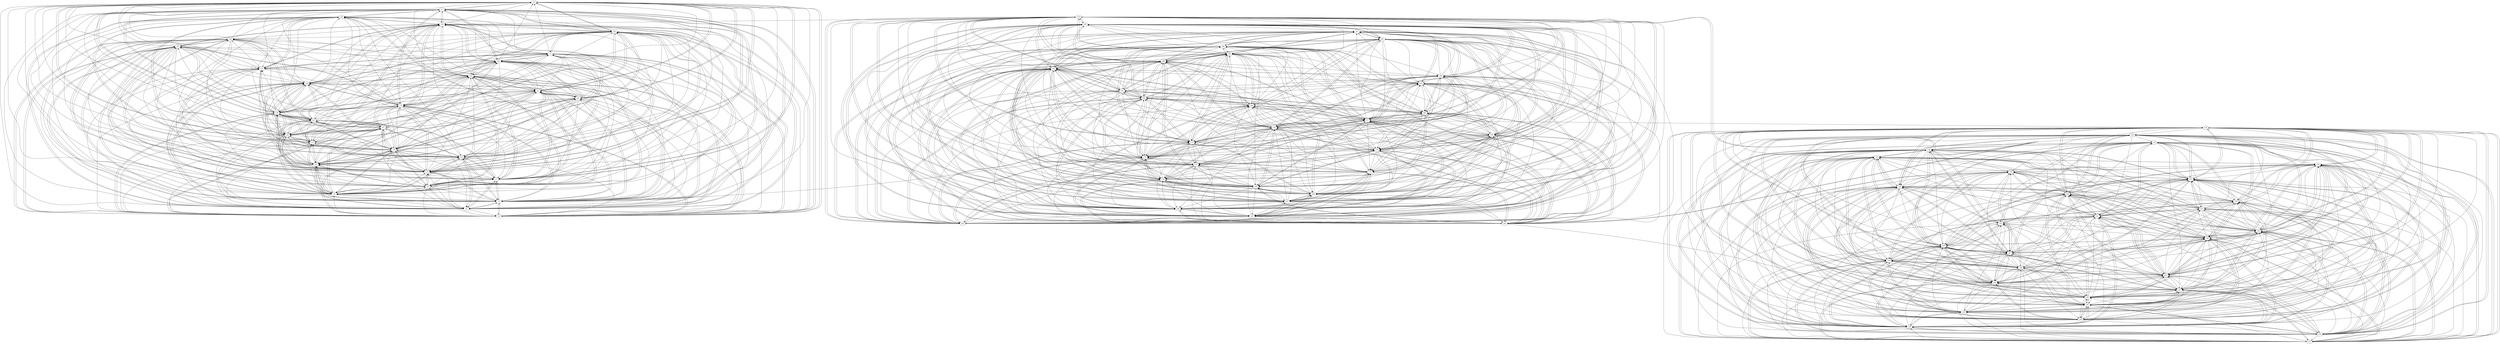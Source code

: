 digraph buchi_test132 {
    v0 [name="v0", player=1, priority=1];
    v1 [name="v1", player=1, priority=1];
    v2 [name="v2", player=0, priority=1];
    v3 [name="v3", player=1, priority=1];
    v4 [name="v4", player=1, priority=0];
    v5 [name="v5", player=0, priority=0];
    v6 [name="v6", player=1, priority=0];
    v7 [name="v7", player=0, priority=1];
    v8 [name="v8", player=1, priority=1];
    v9 [name="v9", player=0, priority=0];
    v10 [name="v10", player=0, priority=1];
    v11 [name="v11", player=0, priority=1];
    v12 [name="v12", player=1, priority=0];
    v13 [name="v13", player=0, priority=0];
    v14 [name="v14", player=1, priority=0];
    v15 [name="v15", player=0, priority=0];
    v16 [name="v16", player=0, priority=0];
    v17 [name="v17", player=0, priority=0];
    v18 [name="v18", player=1, priority=1];
    v19 [name="v19", player=0, priority=0];
    v20 [name="v20", player=1, priority=0];
    v21 [name="v21", player=0, priority=0];
    v22 [name="v22", player=0, priority=1];
    v23 [name="v23", player=0, priority=1];
    v24 [name="v24", player=1, priority=0];
    v25 [name="v25", player=1, priority=1];
    v26 [name="v26", player=1, priority=0];
    v27 [name="v27", player=1, priority=1];
    v28 [name="v28", player=0, priority=1];
    v29 [name="v29", player=1, priority=1];
    v30 [name="v30", player=1, priority=0];
    v31 [name="v31", player=0, priority=1];
    v32 [name="v32", player=0, priority=0];
    v33 [name="v33", player=0, priority=1];
    v34 [name="v34", player=0, priority=1];
    v35 [name="v35", player=0, priority=0];
    v36 [name="v36", player=1, priority=1];
    v37 [name="v37", player=0, priority=1];
    v38 [name="v38", player=0, priority=1];
    v39 [name="v39", player=0, priority=0];
    v40 [name="v40", player=1, priority=1];
    v41 [name="v41", player=1, priority=1];
    v42 [name="v42", player=1, priority=0];
    v43 [name="v43", player=1, priority=1];
    v44 [name="v44", player=1, priority=0];
    v45 [name="v45", player=1, priority=1];
    v46 [name="v46", player=0, priority=0];
    v47 [name="v47", player=1, priority=1];
    v48 [name="v48", player=0, priority=1];
    v49 [name="v49", player=1, priority=1];
    v50 [name="v50", player=0, priority=1];
    v51 [name="v51", player=0, priority=0];
    v52 [name="v52", player=1, priority=1];
    v53 [name="v53", player=1, priority=0];
    v54 [name="v54", player=1, priority=0];
    v55 [name="v55", player=0, priority=0];
    v56 [name="v56", player=1, priority=1];
    v57 [name="v57", player=0, priority=0];
    v58 [name="v58", player=1, priority=1];
    v59 [name="v59", player=0, priority=0];
    v60 [name="v60", player=0, priority=1];
    v61 [name="v61", player=1, priority=0];
    v62 [name="v62", player=0, priority=0];
    v63 [name="v63", player=1, priority=1];
    v64 [name="v64", player=1, priority=0];
    v65 [name="v65", player=1, priority=0];
    v66 [name="v66", player=0, priority=1];
    v67 [name="v67", player=1, priority=1];
    v68 [name="v68", player=1, priority=1];
    v69 [name="v69", player=1, priority=0];
    v70 [name="v70", player=1, priority=1];
    v71 [name="v71", player=1, priority=0];
    v72 [name="v72", player=1, priority=1];
    v73 [name="v73", player=1, priority=1];
    v74 [name="v74", player=1, priority=0];
    v75 [name="v75", player=0, priority=1];
    v76 [name="v76", player=1, priority=0];
    v77 [name="v77", player=1, priority=0];
    v78 [name="v78", player=1, priority=1];
    v79 [name="v79", player=1, priority=1];
    v80 [name="v80", player=0, priority=0];
    v81 [name="v81", player=0, priority=1];
    v82 [name="v82", player=0, priority=0];
    v83 [name="v83", player=0, priority=0];
    v84 [name="v84", player=1, priority=1];
    v85 [name="v85", player=0, priority=1];
    v86 [name="v86", player=0, priority=1];
    v87 [name="v87", player=0, priority=1];
    v88 [name="v88", player=0, priority=0];
    v89 [name="v89", player=1, priority=0];
    v26 -> v21;
    v86 -> v72;
    v78 -> v68;
    v70 -> v64;
    v89 -> v77;
    v8 -> v9;
    v48 -> v45;
    v0 -> v5;
    v40 -> v41;
    v19 -> v18;
    v11 -> v14;
    v33 -> v38;
    v73 -> v74;
    v44 -> v47;
    v22 -> v28;
    v74 -> v75;
    v66 -> v71;
    v36 -> v48;
    v15 -> v25;
    v7 -> v21;
    v47 -> v57;
    v77 -> v85;
    v62 -> v78;
    v22 -> v5;
    v14 -> v1;
    v85 -> v61;
    v32 -> v55;
    v3 -> v28;
    v47 -> v34;
    v66 -> v84;
    v26 -> v11;
    v18 -> v7;
    v59 -> v45;
    v65 -> v88;
    v48 -> v35;
    v21 -> v18;
    v11 -> v4;
    v81 -> v68;
    v25 -> v24;
    v44 -> v37;
    v51 -> v45;
    v3 -> v5;
    v22 -> v18;
    v74 -> v65;
    v66 -> v61;
    v36 -> v38;
    v88 -> v85;
    v77 -> v75;
    v50 -> v58;
    v61 -> v67;
    v40 -> v44;
    v25 -> v1;
    v39 -> v48;
    v2 -> v17;
    v35 -> v50;
    v88 -> v62;
    v26 -> v1;
    v5 -> v27;
    v65 -> v78;
    v29 -> v12;
    v69 -> v84;
    v61 -> v80;
    v54 -> v41;
    v25 -> v14;
    v51 -> v35;
    v43 -> v31;
    v84 -> v69;
    v22 -> v8;
    v14 -> v4;
    v87 -> v74;
    v32 -> v58;
    v17 -> v15;
    v76 -> v64;
    v9 -> v11;
    v28 -> v24;
    v68 -> v60;
    v6 -> v5;
    v29 -> v25;
    v42 -> v44;
    v69 -> v61;
    v39 -> v38;
    v31 -> v34;
    v10 -> v11;
    v2 -> v7;
    v83 -> v81;
    v13 -> v22;
    v32 -> v35;
    v72 -> v71;
    v51 -> v48;
    v43 -> v44;
    v84 -> v82;
    v35 -> v40;
    v28 -> v1;
    v65 -> v68;
    v38 -> v51;
    v17 -> v28;
    v76 -> v77;
    v9 -> v24;
    v68 -> v73;
    v29 -> v2;
    v30 -> v46;
    v42 -> v57;
    v54 -> v31;
    v60 -> v74;
    v39 -> v51;
    v31 -> v47;
    v24 -> v8;
    v1 -> v24;
    v87 -> v64;
    v58 -> v42;
    v50 -> v38;
    v20 -> v15;
    v30 -> v59;
    v83 -> v71;
    v54 -> v44;
    v60 -> v87;
    v13 -> v12;
    v24 -> v21;
    v43 -> v34;
    v35 -> v30;
    v87 -> v77;
    v5 -> v7;
    v86 -> v81;
    v57 -> v54;
    v9 -> v14;
    v89 -> v86;
    v68 -> v63;
    v19 -> v27;
    v79 -> v78;
    v50 -> v51;
    v63 -> v70;
    v42 -> v47;
    v20 -> v28;
    v60 -> v64;
    v39 -> v41;
    v31 -> v37;
    v75 -> v80;
    v34 -> v48;
    v72 -> v74;
    v45 -> v57;
    v64 -> v70;
    v37 -> v53;
    v57 -> v31;
    v28 -> v4;
    v46 -> v58;
    v70 -> v86;
    v82 -> v60;
    v0 -> v27;
    v12 -> v1;
    v63 -> v83;
    v23 -> v10;
    v83 -> v61;
    v60 -> v77;
    v13 -> v2;
    v24 -> v11;
    v16 -> v7;
    v56 -> v43;
    v46 -> v35;
    v38 -> v31;
    v78 -> v67;
    v49 -> v40;
    v27 -> v21;
    v79 -> v68;
    v11 -> v13;
    v71 -> v64;
    v82 -> v73;
    v12 -> v14;
    v52 -> v50;
    v44 -> v46;
    v75 -> v70;
    v34 -> v38;
    v53 -> v51;
    v45 -> v47;
    v85 -> v83;
    v67 -> v71;
    v86 -> v84;
    v18 -> v29;
    v78 -> v80;
    v70 -> v76;
    v48 -> v57;
    v0 -> v17;
    v63 -> v73;
    v41 -> v54;
    v60 -> v67;
    v33 -> v50;
    v44 -> v59;
    v56 -> v33;
    v15 -> v1;
    v74 -> v87;
    v66 -> v83;
    v26 -> v10;
    v86 -> v61;
    v67 -> v84;
    v19 -> v7;
    v41 -> v31;
    v12 -> v4;
    v25 -> v23;
    v52 -> v40;
    v4 -> v0;
    v44 -> v36;
    v22 -> v17;
    v74 -> v64;
    v66 -> v60;
    v85 -> v73;
    v37 -> v33;
    v67 -> v61;
    v59 -> v57;
    v78 -> v70;
    v48 -> v47;
    v0 -> v7;
    v40 -> v43;
    v11 -> v16;
    v41 -> v44;
    v81 -> v80;
    v33 -> v40;
    v44 -> v49;
    v66 -> v73;
    v26 -> v0;
    v36 -> v50;
    v7 -> v23;
    v47 -> v59;
    v77 -> v87;
    v40 -> v56;
    v25 -> v13;
    v62 -> v80;
    v14 -> v3;
    v73 -> v89;
    v32 -> v57;
    v15 -> v4;
    v7 -> v0;
    v59 -> v47;
    v79 -> v25;
    v77 -> v64;
    v29 -> v24;
    v48 -> v37;
    v80 -> v69;
    v2 -> v6;
    v81 -> v70;
    v33 -> v30;
    v25 -> v26;
    v32 -> v34;
    v3 -> v7;
    v84 -> v81;
    v22 -> v20;
    v14 -> v16;
    v87 -> v86;
    v17 -> v27;
    v36 -> v40;
    v55 -> v53;
    v29 -> v1;
    v88 -> v87;
    v69 -> v73;
    v80 -> v82;
    v39 -> v50;
    v31 -> v46;
    v10 -> v23;
    v2 -> v19;
    v62 -> v70;
    v32 -> v47;
    v72 -> v83;
    v43 -> v56;
    v35 -> v52;
    v88 -> v64;
    v5 -> v29;
    v65 -> v80;
    v76 -> v89;
    v21 -> v10;
    v10 -> v0;
    v69 -> v86;
    v81 -> v60;
    v25 -> v16;
    v24 -> v20;
    v43 -> v33;
    v14 -> v6;
    v87 -> v76;
    v57 -> v53;
    v36 -> v30;
    v9 -> v13;
    v76 -> v66;
    v28 -> v26;
    v88 -> v77;
    v6 -> v7;
    v77 -> v67;
    v42 -> v46;
    v21 -> v23;
    v80 -> v72;
    v31 -> v36;
    v10 -> v13;
    v2 -> v9;
    v75 -> v79;
    v54 -> v56;
    v64 -> v69;
    v16 -> v29;
    v28 -> v3;
    v87 -> v89;
    v5 -> v19;
    v46 -> v57;
    v38 -> v53;
    v58 -> v31;
    v76 -> v79;
    v68 -> v75;
    v29 -> v4;
    v71 -> v86;
    v83 -> v60;
    v54 -> v33;
    v60 -> v76;
    v31 -> v49;
    v24 -> v10;
    v87 -> v66;
    v46 -> v34;
    v64 -> v82;
    v49 -> v39;
    v28 -> v16;
    v79 -> v67;
    v42 -> v36;
    v1 -> v3;
    v13 -> v14;
    v53 -> v50;
    v72 -> v63;
    v45 -> v46;
    v24 -> v23;
    v56 -> v55;
    v35 -> v32;
    v5 -> v9;
    v46 -> v47;
    v65 -> v60;
    v86 -> v83;
    v9 -> v16;
    v49 -> v52;
    v68 -> v65;
    v8 -> v20;
    v19 -> v29;
    v79 -> v80;
    v63 -> v72;
    v42 -> v49;
    v60 -> v66;
    v12 -> v26;
    v31 -> v39;
    v24 -> v0;
    v75 -> v82;
    v1 -> v16;
    v34 -> v50;
    v74 -> v86;
    v64 -> v72;
    v57 -> v33;
    v67 -> v83;
    v27 -> v10;
    v50 -> v30;
    v20 -> v7;
    v30 -> v51;
    v71 -> v89;
    v83 -> v63;
    v60 -> v79;
    v45 -> v36;
    v16 -> v9;
    v56 -> v45;
    v26 -> v22;
    v86 -> v73;
    v38 -> v33;
    v78 -> v69;
    v70 -> v65;
    v8 -> v10;
    v27 -> v23;
    v0 -> v6;
    v11 -> v15;
    v63 -> v62;
    v82 -> v75;
    v41 -> v43;
    v4 -> v12;
    v44 -> v48;
    v22 -> v29;
    v34 -> v40;
    v74 -> v76;
    v45 -> v49;
    v56 -> v58;
    v15 -> v26;
    v67 -> v73;
    v48 -> v59;
    v40 -> v55;
    v63 -> v75;
    v41 -> v56;
    v73 -> v88;
    v85 -> v62;
    v66 -> v85;
    v18 -> v8;
    v8 -> v0;
    v27 -> v13;
    v19 -> v9;
    v79 -> v60;
    v11 -> v5;
    v52 -> v42;
    v4 -> v2;
    v3 -> v6;
    v22 -> v19;
    v14 -> v15;
    v74 -> v66;
    v85 -> v75;
    v7 -> v12;
    v47 -> v48;
    v88 -> v86;
    v18 -> v21;
    v70 -> v68;
    v77 -> v76;
    v48 -> v49;
    v40 -> v45;
    v80 -> v81;
    v10 -> v22;
    v81 -> v82;
    v33 -> v42;
    v44 -> v51;
    v51 -> v59;
    v3 -> v19;
    v43 -> v55;
    v14 -> v28;
    v74 -> v79;
    v26 -> v2;
    v59 -> v36;
    v36 -> v52;
    v76 -> v88;
    v29 -> v13;
    v77 -> v89;
    v40 -> v58;
    v52 -> v32;
    v25 -> v15;
    v62 -> v82;
    v22 -> v9;
    v85 -> v65;
    v32 -> v59;
    v55 -> v42;
    v7 -> v2;
    v47 -> v38;
    v88 -> v76;
    v18 -> v11;
    v59 -> v49;
    v21 -> v22;
    v80 -> v71;
    v10 -> v12;
    v81 -> v72;
    v73 -> v68;
    v25 -> v28;
    v32 -> v36;
    v51 -> v49;
    v3 -> v9;
    v84 -> v83;
    v35 -> v41;
    v14 -> v18;
    v17 -> v29;
    v36 -> v42;
    v76 -> v78;
    v29 -> v3;
    v47 -> v51;
    v88 -> v89;
    v6 -> v19;
    v77 -> v79;
    v80 -> v84;
    v39 -> v52;
    v31 -> v48;
    v32 -> v49;
    v72 -> v85;
    v43 -> v58;
    v17 -> v6;
    v55 -> v32;
    v28 -> v15;
    v88 -> v66;
    v58 -> v43;
    v68 -> v87;
    v29 -> v16;
    v80 -> v61;
    v54 -> v45;
    v60 -> v88;
    v84 -> v73;
    v16 -> v18;
    v5 -> v8;
    v17 -> v19;
    v36 -> v32;
    v49 -> v51;
    v77 -> v33;
    v6 -> v9;
    v58 -> v56;
    v69 -> v65;
    v42 -> v48;
    v12 -> v25;
    v31 -> v38;
    v2 -> v11;
    v75 -> v81;
    v1 -> v15;
    v64 -> v71;
    v35 -> v44;
    v28 -> v5;
    v5 -> v21;
    v46 -> v59;
    v58 -> v33;
    v68 -> v77;
    v21 -> v2;
    v30 -> v50;
    v71 -> v88;
    v63 -> v84;
    v54 -> v35;
    v60 -> v78;
    v13 -> v3;
    v24 -> v12;
    v84 -> v63;
    v16 -> v8;
    v1 -> v28;
    v87 -> v68;
    v46 -> v36;
    v38 -> v32;
    v17 -> v9;
    v9 -> v5;
    v49 -> v41;
    v28 -> v18;
    v27 -> v22;
    v79 -> v69;
    v71 -> v65;
    v12 -> v15;
    v4 -> v11;
    v1 -> v5;
    v34 -> v39;
    v13 -> v16;
    v72 -> v65;
    v24 -> v25;
    v37 -> v44;
    v16 -> v21;
    v56 -> v57;
    v5 -> v11;
    v38 -> v45;
    v49 -> v54;
    v11 -> v27;
    v30 -> v40;
    v82 -> v87;
    v41 -> v55;
    v33 -> v51;
    v4 -> v24;
    v56 -> v34;
    v1 -> v18;
    v34 -> v52;
    v74 -> v88;
    v86 -> v62;
    v37 -> v57;
    v57 -> v35;
    v89 -> v67;
    v67 -> v85;
    v27 -> v12;
    v19 -> v8;
    v50 -> v32;
    v12 -> v5;
    v4 -> v1;
    v63 -> v87;
    v23 -> v14;
    v83 -> v65;
    v75 -> v61;
    v53 -> v42;
    v45 -> v38;
    v85 -> v74;
    v26 -> v24;
    v67 -> v62;
    v46 -> v39;
    v59 -> v58;
    v86 -> v75;
    v38 -> v35;
    v78 -> v71;
    v70 -> v67;
    v89 -> v80;
    v27 -> v25;
    v0 -> v8;
    v79 -> v72;
    v11 -> v17;
    v33 -> v41;
    v52 -> v54;
    v34 -> v42;
    v66 -> v74;
    v85 -> v87;
    v37 -> v47;
    v7 -> v24;
    v77 -> v88;
    v40 -> v57;
    v41 -> v58;
    v33 -> v54;
    v53 -> v32;
    v56 -> v37;
    v15 -> v5;
    v7 -> v1;
    v26 -> v14;
    v8 -> v2;
    v48 -> v38;
    v40 -> v34;
    v19 -> v11;
    v41 -> v35;
    v33 -> v31;
    v73 -> v67;
    v25 -> v27;
    v44 -> v40;
    v3 -> v8;
    v22 -> v21;
    v14 -> v17;
    v74 -> v68;
    v66 -> v64;
    v85 -> v77;
    v15 -> v18;
    v55 -> v54;
    v47 -> v50;
    v67 -> v65;
    v18 -> v23;
    v69 -> v74;
    v25 -> v4;
    v10 -> v24;
    v2 -> v20;
    v62 -> v71;
    v81 -> v84;
    v73 -> v80;
    v3 -> v21;
    v35 -> v53;
    v55 -> v31;
    v66 -> v77;
    v59 -> v38;
    v89 -> v60;
    v36 -> v54;
    v68 -> v86;
    v10 -> v1;
    v69 -> v87;
    v25 -> v17;
    v44 -> v30;
    v51 -> v38;
    v22 -> v11;
    v14 -> v7;
    v7 -> v4;
    v47 -> v40;
    v6 -> v8;
    v69 -> v64;
    v2 -> v10;
    v62 -> v61;
    v54 -> v57;
    v13 -> v25;
    v32 -> v38;
    v3 -> v11;
    v84 -> v85;
    v35 -> v43;
    v5 -> v20;
    v65 -> v71;
    v36 -> v44;
    v9 -> v27;
    v68 -> v76;
    v29 -> v5;
    v21 -> v1;
    v6 -> v21;
    v69 -> v77;
    v39 -> v54;
    v87 -> v67;
    v32 -> v51;
    v64 -> v83;
    v17 -> v8;
    v35 -> v56;
    v50 -> v41;
    v68 -> v89;
    v42 -> v37;
    v21 -> v14;
    v80 -> v63;
    v10 -> v4;
    v2 -> v0;
    v54 -> v47;
    v51 -> v41;
    v43 -> v37;
    v84 -> v75;
    v35 -> v33;
    v5 -> v10;
    v65 -> v61;
    v38 -> v44;
    v17 -> v21;
    v76 -> v70;
    v9 -> v17;
    v6 -> v11;
    v79 -> v81;
    v30 -> v39;
    v82 -> v86;
    v39 -> v44;
    v4 -> v23;
    v24 -> v1;
    v75 -> v83;
    v72 -> v77;
    v64 -> v73;
    v57 -> v34;
    v50 -> v31;
    v68 -> v79;
    v63 -> v86;
    v54 -> v37;
    v53 -> v41;
    v24 -> v14;
    v84 -> v65;
    v87 -> v70;
    v64 -> v86;
    v38 -> v34;
    v17 -> v11;
    v57 -> v47;
    v76 -> v60;
    v27 -> v24;
    v79 -> v71;
    v71 -> v67;
    v39 -> v34;
    v12 -> v17;
    v4 -> v13;
    v23 -> v26;
    v75 -> v73;
    v1 -> v7;
    v13 -> v18;
    v53 -> v54;
    v45 -> v50;
    v37 -> v46;
    v56 -> v59;
    v15 -> v27;
    v86 -> v87;
    v78 -> v83;
    v49 -> v56;
    v0 -> v20;
    v79 -> v84;
    v11 -> v29;
    v30 -> v42;
    v63 -> v76;
    v23 -> v3;
    v82 -> v89;
    v41 -> v57;
    v60 -> v70;
    v53 -> v31;
    v4 -> v26;
    v24 -> v4;
    v64 -> v40;
    v16 -> v0;
    v56 -> v36;
    v34 -> v54;
    v78 -> v60;
    v49 -> v33;
    v89 -> v69;
    v8 -> v1;
    v67 -> v87;
    v27 -> v14;
    v11 -> v6;
    v42 -> v30;
    v82 -> v66;
    v20 -> v11;
    v12 -> v7;
    v4 -> v3;
    v44 -> v39;
    v23 -> v16;
    v75 -> v63;
    v34 -> v31;
    v74 -> v67;
    v45 -> v40;
    v85 -> v76;
    v56 -> v49;
    v67 -> v64;
    v86 -> v77;
    v18 -> v22;
    v78 -> v73;
    v70 -> v69;
    v8 -> v14;
    v40 -> v46;
    v11 -> v19;
    v30 -> v32;
    v71 -> v70;
    v63 -> v66;
    v41 -> v47;
    v33 -> v43;
    v52 -> v56;
    v34 -> v44;
    v26 -> v3;
    v37 -> v49;
    v7 -> v26;
    v67 -> v77;
    v27 -> v4;
    v19 -> v0;
    v0 -> v23;
    v40 -> v59;
    v62 -> v83;
    v22 -> v10;
    v33 -> v56;
    v53 -> v34;
    v45 -> v30;
    v85 -> v66;
    v15 -> v7;
    v66 -> v89;
    v26 -> v16;
    v18 -> v12;
    v59 -> v50;
    v78 -> v63;
    v89 -> v72;
    v48 -> v40;
    v40 -> v36;
    v11 -> v9;
    v62 -> v60;
    v41 -> v37;
    v81 -> v73;
    v52 -> v46;
    v25 -> v29;
    v3 -> v10;
    v14 -> v19;
    v74 -> v70;
    v85 -> v79;
    v36 -> v43;
    v77 -> v80;
    v69 -> v76;
    v40 -> v49;
    v80 -> v85;
    v25 -> v6;
    v10 -> v26;
    v2 -> v22;
    v62 -> v73;
    v81 -> v86;
    v73 -> v82;
    v3 -> v23;
    v43 -> v59;
    v35 -> v55;
    v55 -> v33;
    v88 -> v67;
    v26 -> v6;
    v18 -> v2;
    v65 -> v83;
    v21 -> v13;
    v10 -> v3;
    v25 -> v19;
    v3 -> v0;
    v14 -> v9;
    v74 -> v60;
    v87 -> v79;
    v17 -> v20;
    v76 -> v69;
    v28 -> v29;
    v47 -> v42;
    v6 -> v10;
    v58 -> v57;
    v77 -> v70;
    v50 -> v53;
    v69 -> v66;
    v21 -> v26;
    v61 -> v62;
    v39 -> v43;
    v2 -> v12;
    v62 -> v63;
    v54 -> v59;
    v73 -> v72;
    v51 -> v53;
    v43 -> v49;
    v84 -> v87;
    v35 -> v45;
    v28 -> v6;
    v5 -> v22;
    v65 -> v73;
    v76 -> v82;
    v68 -> v78;
    v29 -> v7;
    v69 -> v79;
    v39 -> v56;
    v84 -> v64;
    v1 -> v29;
    v87 -> v69;
    v72 -> v89;
    v17 -> v10;
    v35 -> v58;
    v9 -> v6;
    v28 -> v19;
    v47 -> v32;
    v88 -> v70;
    v65 -> v86;
    v58 -> v47;
    v77 -> v60;
    v42 -> v39;
    v21 -> v16;
    v80 -> v65;
    v39 -> v33;
    v10 -> v6;
    v23 -> v25;
    v83 -> v76;
    v75 -> v72;
    v72 -> v66;
    v16 -> v22;
    v5 -> v12;
    v46 -> v50;
    v65 -> v63;
    v38 -> v46;
    v57 -> v59;
    v76 -> v72;
    v9 -> v19;
    v49 -> v55;
    v6 -> v13;
    v30 -> v41;
    v50 -> v56;
    v82 -> v88;
    v60 -> v69;
    v4 -> v25;
    v24 -> v3;
    v83 -> v89;
    v37 -> v58;
    v57 -> v36;
    v49 -> v32;
    v28 -> v9;
    v67 -> v86;
    v5 -> v25;
    v38 -> v59;
    v58 -> v37;
    v50 -> v33;
    v20 -> v10;
    v30 -> v54;
    v63 -> v88;
    v23 -> v15;
    v45 -> v39;
    v24 -> v16;
    v16 -> v12;
    v56 -> v48;
    v5 -> v2;
    v86 -> v76;
    v49 -> v45;
    v8 -> v13;
    v27 -> v26;
    v19 -> v22;
    v79 -> v73;
    v11 -> v18;
    v71 -> v69;
    v82 -> v78;
    v41 -> v46;
    v20 -> v23;
    v23 -> v28;
    v1 -> v9;
    v53 -> v56;
    v64 -> v65;
    v15 -> v29;
    v7 -> v25;
    v67 -> v76;
    v27 -> v3;
    v38 -> v49;
    v78 -> v85;
    v8 -> v26;
    v0 -> v22;
    v20 -> v0;
    v30 -> v44;
    v71 -> v82;
    v63 -> v78;
    v33 -> v55;
    v53 -> v33;
    v4 -> v28;
    v56 -> v38;
    v66 -> v88;
    v46 -> v30;
    v86 -> v66;
    v78 -> v62;
    v57 -> v39;
    v49 -> v35;
    v89 -> v71;
    v8 -> v3;
    v67 -> v89;
    v19 -> v12;
    v79 -> v63;
    v11 -> v8;
    v82 -> v68;
    v41 -> v36;
    v20 -> v13;
    v12 -> v9;
    v4 -> v5;
    v23 -> v18;
    v34 -> v33;
    v74 -> v69;
    v66 -> v65;
    v45 -> v42;
    v37 -> v38;
    v15 -> v19;
    v67 -> v66;
    v86 -> v79;
    v18 -> v24;
    v78 -> v75;
    v89 -> v84;
    v0 -> v12;
    v40 -> v48;
    v19 -> v25;
    v11 -> v21;
    v62 -> v72;
    v81 -> v85;
    v33 -> v45;
    v3 -> v22;
    v74 -> v82;
    v66 -> v78;
    v26 -> v5;
    v18 -> v1;
    v59 -> v39;
    v89 -> v61;
    v19 -> v2;
    v69 -> v88;
    v25 -> v18;
    v44 -> v31;
    v14 -> v8;
    v45 -> v32;
    v15 -> v9;
    v55 -> v45;
    v7 -> v5;
    v47 -> v41;
    v88 -> v79;
    v18 -> v14;
    v70 -> v61;
    v77 -> v69;
    v48 -> v42;
    v21 -> v25;
    v0 -> v2;
    v80 -> v74;
    v10 -> v15;
    v41 -> v39;
    v54 -> v58;
    v33 -> v35;
    v73 -> v71;
    v51 -> v52;
    v3 -> v12;
    v43 -> v48;
    v22 -> v25;
    v84 -> v86;
    v14 -> v21;
    v74 -> v72;
    v66 -> v68;
    v36 -> v45;
    v55 -> v58;
    v47 -> v54;
    v77 -> v82;
    v69 -> v78;
    v61 -> v74;
    v40 -> v51;
    v25 -> v8;
    v39 -> v55;
    v10 -> v28;
    v2 -> v24;
    v62 -> v75;
    v22 -> v2;
    v73 -> v84;
    v32 -> v52;
    v72 -> v88;
    v3 -> v25;
    v35 -> v57;
    v55 -> v35;
    v47 -> v31;
    v88 -> v69;
    v36 -> v58;
    v48 -> v32;
    v21 -> v15;
    v10 -> v5;
    v61 -> v87;
    v54 -> v48;
    v73 -> v61;
    v51 -> v42;
    v43 -> v38;
    v14 -> v11;
    v87 -> v81;
    v65 -> v62;
    v17 -> v22;
    v36 -> v35;
    v9 -> v18;
    v55 -> v48;
    v68 -> v67;
    v76 -> v71;
    v47 -> v44;
    v88 -> v82;
    v58 -> v59;
    v77 -> v72;
    v50 -> v55;
    v69 -> v68;
    v21 -> v28;
    v80 -> v77;
    v39 -> v45;
    v10 -> v18;
    v2 -> v14;
    v62 -> v65;
    v75 -> v84;
    v13 -> v29;
    v32 -> v42;
    v51 -> v55;
    v64 -> v74;
    v43 -> v51;
    v28 -> v8;
    v5 -> v24;
    v65 -> v75;
    v38 -> v58;
    v58 -> v36;
    v76 -> v84;
    v29 -> v9;
    v54 -> v38;
    v31 -> v54;
    v51 -> v32;
    v87 -> v71;
    v5 -> v1;
    v64 -> v87;
    v17 -> v12;
    v57 -> v48;
    v76 -> v61;
    v6 -> v2;
    v58 -> v49;
    v42 -> v41;
    v20 -> v22;
    v12 -> v18;
    v83 -> v78;
    v75 -> v74;
    v1 -> v8;
    v16 -> v24;
    v35 -> v37;
    v87 -> v84;
    v46 -> v52;
    v86 -> v88;
    v38 -> v48;
    v9 -> v21;
    v49 -> v57;
    v68 -> v70;
    v8 -> v25;
    v73 -> v5;
    v30 -> v43;
    v63 -> v77;
    v42 -> v54;
    v60 -> v71;
    v31 -> v44;
    v4 -> v27;
    v75 -> v87;
    v1 -> v21;
    v87 -> v61;
    v64 -> v77;
    v57 -> v38;
    v27 -> v15;
    v79 -> v62;
    v58 -> v39;
    v50 -> v35;
    v42 -> v31;
    v20 -> v12;
    v12 -> v8;
    v30 -> v56;
    v83 -> v68;
    v75 -> v64;
    v60 -> v84;
    v34 -> v32;
    v45 -> v41;
    v24 -> v18;
    v56 -> v50;
    v26 -> v27;
    v5 -> v4;
    v46 -> v42;
    v78 -> v74;
    v57 -> v51;
    v49 -> v47;
    v89 -> v83;
    v8 -> v15;
    v19 -> v24;
    v79 -> v75;
    v11 -> v20;
    v63 -> v67;
    v82 -> v80;
    v60 -> v61;
    v75 -> v77;
    v34 -> v45;
    v53 -> v58;
    v45 -> v54;
    v37 -> v50;
    v67 -> v78;
    v27 -> v5;
    v78 -> v87;
    v70 -> v83;
    v20 -> v2;
    v52 -> v34;
    v71 -> v84;
    v63 -> v80;
    v33 -> v57;
    v53 -> v35;
    v16 -> v4;
    v56 -> v40;
    v15 -> v8;
    v46 -> v32;
    v18 -> v13;
    v59 -> v51;
    v78 -> v64;
    v86 -> v68;
    v70 -> v60;
    v49 -> v37;
    v8 -> v5;
    v0 -> v1;
    v11 -> v10;
    v71 -> v61;
    v41 -> v38;
    v12 -> v11;
    v52 -> v47;
    v4 -> v7;
    v44 -> v43;
    v22 -> v24;
    v14 -> v20;
    v34 -> v35;
    v74 -> v71;
    v66 -> v67;
    v45 -> v44;
    v85 -> v80;
    v37 -> v40;
    v55 -> v57;
    v47 -> v53;
    v67 -> v68;
    v18 -> v26;
    v78 -> v77;
    v70 -> v73;
    v8 -> v18;
    v0 -> v14;
    v11 -> v23;
    v10 -> v27;
    v62 -> v74;
    v41 -> v51;
    v81 -> v87;
    v33 -> v47;
    v73 -> v83;
    v56 -> v30;
    v3 -> v24;
    v74 -> v84;
    v66 -> v80;
    v89 -> v63;
    v36 -> v57;
    v48 -> v31;
    v27 -> v8;
    v19 -> v4;
    v61 -> v86;
    v81 -> v64;
    v73 -> v60;
    v52 -> v37;
    v62 -> v87;
    v14 -> v10;
    v85 -> v70;
    v37 -> v30;
    v36 -> v34;
    v55 -> v47;
    v47 -> v43;
    v88 -> v81;
    v18 -> v16;
    v77 -> v71;
    v48 -> v44;
    v21 -> v27;
    v80 -> v76;
    v10 -> v17;
    v81 -> v77;
    v33 -> v37;
    v32 -> v41;
    v43 -> v50;
    v84 -> v88;
    v66 -> v70;
    v59 -> v31;
    v65 -> v74;
    v76 -> v83;
    v6 -> v24;
    v77 -> v84;
    v61 -> v76;
    v80 -> v89;
    v31 -> v53;
    v51 -> v31;
    v62 -> v77;
    v22 -> v4;
    v55 -> v37;
    v28 -> v20;
    v47 -> v33;
    v59 -> v44;
    v65 -> v87;
    v77 -> v61;
    v21 -> v17;
    v80 -> v66;
    v10 -> v7;
    v2 -> v3;
    v61 -> v89;
    v81 -> v67;
    v54 -> v50;
    v73 -> v63;
    v51 -> v44;
    v87 -> v83;
    v65 -> v64;
    v68 -> v69;
    v88 -> v84;
    v6 -> v14;
    v77 -> v74;
    v50 -> v57;
    v69 -> v70;
    v42 -> v53;
    v39 -> v47;
    v2 -> v16;
    v75 -> v86;
    v87 -> v60;
    v64 -> v76;
    v43 -> v53;
    v17 -> v1;
    v28 -> v10;
    v88 -> v61;
    v21 -> v7;
    v30 -> v55;
    v63 -> v89;
    v83 -> v67;
    v54 -> v40;
    v60 -> v83;
    v31 -> v56;
    v43 -> v30;
    v16 -> v13;
    v87 -> v73;
    v5 -> v3;
    v64 -> v89;
    v17 -> v14;
    v9 -> v10;
    v49 -> v46;
    v6 -> v4;
    v79 -> v74;
    v58 -> v51;
    v42 -> v43;
    v82 -> v79;
    v39 -> v37;
    v23 -> v29;
    v83 -> v80;
    v75 -> v76;
    v1 -> v10;
    v13 -> v21;
    v53 -> v57;
    v72 -> v70;
    v64 -> v66;
    v28 -> v0;
    v38 -> v50;
    v78 -> v86;
    v68 -> v72;
    v8 -> v27;
    v30 -> v45;
    v63 -> v79;
    v23 -> v6;
    v54 -> v30;
    v4 -> v29;
    v75 -> v89;
    v1 -> v23;
    v87 -> v63;
    v34 -> v57;
    v46 -> v31;
    v64 -> v79;
    v57 -> v40;
    v9 -> v0;
    v49 -> v36;
    v19 -> v13;
    v79 -> v64;
    v50 -> v37;
    v42 -> v33;
    v82 -> v69;
    v20 -> v14;
    v4 -> v6;
    v23 -> v19;
    v75 -> v66;
    v1 -> v0;
    v60 -> v86;
    v13 -> v11;
    v72 -> v60;
    v45 -> v43;
    v56 -> v52;
    v26 -> v29;
    v46 -> v44;
    v18 -> v25;
    v86 -> v80;
    v70 -> v72;
    v89 -> v85;
    v8 -> v17;
    v79 -> v77;
    v71 -> v73;
    v41 -> v50;
    v4 -> v19;
    v34 -> v47;
    v74 -> v83;
    v45 -> v56;
    v57 -> v30;
    v89 -> v62;
    v67 -> v80;
    v27 -> v7;
    v78 -> v89;
    v20 -> v4;
    v12 -> v0;
    v52 -> v36;
    v44 -> v32;
    v63 -> v82;
    v23 -> v9;
    v62 -> v86;
    v53 -> v37;
    v45 -> v33;
    v85 -> v69;
    v15 -> v10;
    v7 -> v6;
    v18 -> v15;
    v89 -> v75;
    v48 -> v43;
    v11 -> v12;
    v41 -> v40;
    v81 -> v76;
    v4 -> v9;
    v22 -> v26;
    v34 -> v37;
    v74 -> v73;
    v85 -> v82;
    v37 -> v42;
    v55 -> v59;
    v7 -> v19;
    v77 -> v83;
    v48 -> v56;
    v0 -> v16;
    v2 -> v25;
    v62 -> v76;
    v22 -> v3;
    v81 -> v89;
    v33 -> v49;
    v66 -> v82;
    v29 -> v20;
    v19 -> v6;
    v11 -> v2;
    v61 -> v88;
    v81 -> v66;
    v73 -> v62;
    v44 -> v35;
    v51 -> v43;
    v62 -> v89;
    v22 -> v16;
    v14 -> v12;
    v15 -> v13;
    v55 -> v49;
    v88 -> v83;
    v77 -> v73;
    v48 -> v46;
    v61 -> v65;
    v40 -> v42;
    v10 -> v19;
    v2 -> v15;
    v62 -> v66;
    v81 -> v79;
    v73 -> v75;
    v32 -> v43;
    v51 -> v56;
    v3 -> v16;
    v14 -> v25;
    v88 -> v60;
    v65 -> v76;
    v76 -> v85;
    v29 -> v10;
    v47 -> v58;
    v6 -> v26;
    v54 -> v39;
    v31 -> v55;
    v2 -> v28;
    v84 -> v67;
    v14 -> v2;
    v87 -> v72;
    v64 -> v88;
    v17 -> v13;
    v76 -> v62;
    v88 -> v73;
    v77 -> v63;
    v29 -> v23;
    v80 -> v68;
    v39 -> v36;
    v2 -> v5;
    v54 -> v52;
    v13 -> v20;
    v51 -> v46;
    v43 -> v42;
    v84 -> v80;
    v35 -> v38;
    v87 -> v85;
    v5 -> v15;
    v46 -> v53;
    v65 -> v66;
    v36 -> v39;
    v9 -> v22;
    v49 -> v58;
    v68 -> v71;
    v76 -> v75;
    v79 -> v86;
    v69 -> v72;
    v61 -> v68;
    v39 -> v49;
    v2 -> v18;
    v1 -> v22;
    v87 -> v62;
    v72 -> v82;
    v64 -> v78;
    v28 -> v12;
    v88 -> v63;
    v5 -> v28;
    v65 -> v79;
    v58 -> v40;
    v42 -> v32;
    v21 -> v9;
    v30 -> v57;
    v83 -> v69;
    v75 -> v65;
    v60 -> v85;
    v31 -> v58;
    v24 -> v19;
    v43 -> v32;
    v16 -> v15;
    v84 -> v70;
    v87 -> v75;
    v46 -> v43;
    v38 -> v39;
    v17 -> v16;
    v9 -> v12;
    v49 -> v48;
    v68 -> v61;
    v30 -> v34;
    v71 -> v72;
    v50 -> v49;
    v60 -> v62;
    v12 -> v22;
    v34 -> v46;
    v13 -> v23;
    v53 -> v59;
    v45 -> v55;
    v64 -> v68;
    v16 -> v28;
    v28 -> v2;
    v67 -> v79;
    v38 -> v52;
    v0 -> v25;
    v20 -> v3;
    v30 -> v47;
    v71 -> v85;
    v63 -> v81;
    v33 -> v58;
    v13 -> v0;
    v53 -> v36;
    v24 -> v9;
    v84 -> v60;
    v56 -> v41;
    v16 -> v5;
    v1 -> v25;
    v87 -> v65;
    v34 -> v59;
    v57 -> v42;
    v9 -> v2;
    v49 -> v38;
    v89 -> v74;
    v19 -> v15;
    v79 -> v66;
    v42 -> v35;
    v52 -> v48;
    v4 -> v8;
    v75 -> v68;
    v53 -> v49;
    v37 -> v41;
    v56 -> v54;
    v15 -> v22;
    v7 -> v18;
    v67 -> v69;
    v86 -> v82;
    v18 -> v27;
    v38 -> v42;
    v8 -> v19;
    v48 -> v55;
    v0 -> v15;
    v19 -> v28;
    v11 -> v24;
    v30 -> v37;
    v63 -> v71;
    v82 -> v84;
    v41 -> v52;
    v81 -> v88;
    v60 -> v65;
    v33 -> v48;
    v44 -> v57;
    v34 -> v49;
    v26 -> v8;
    v45 -> v58;
    v57 -> v32;
    v89 -> v64;
    v67 -> v82;
    v27 -> v9;
    v19 -> v5;
    v11 -> v1;
    v70 -> v87;
    v0 -> v28;
    v20 -> v6;
    v52 -> v38;
    v62 -> v88;
    v22 -> v15;
    v74 -> v62;
    v53 -> v39;
    v45 -> v35;
    v37 -> v31;
}
